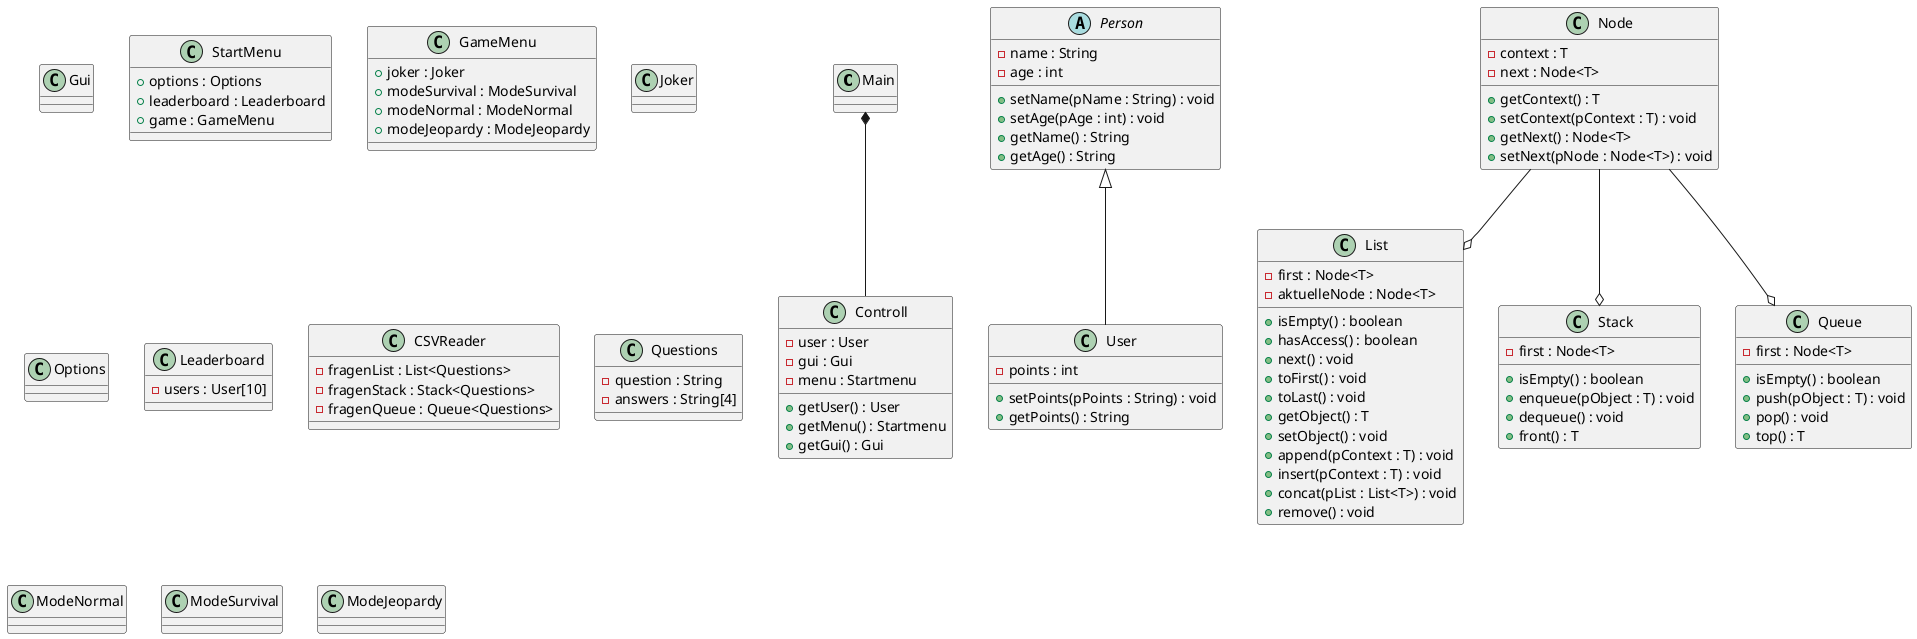 @startuml
'https://plantuml.com/class-diagram

 class Main

 class Controll{
 - user : User
 - gui : Gui
 - menu : Startmenu
 + getUser() : User
 + getMenu() : Startmenu
 + getGui() : Gui
 }

 class User{
 - points : int

 + setPoints(pPoints : String) : void
 + getPoints() : String
 }

 abstract class Person{
 - name : String
 - age : int

 + setName(pName : String) : void
 + setAge(pAge : int) : void
 + getName() : String
 + getAge() : String
 }

 class Gui{

 }

 class StartMenu{
 + options : Options
 + leaderboard : Leaderboard
 + game : GameMenu
 }

 class GameMenu{
 + joker : Joker
 + modeSurvival : ModeSurvival
 + modeNormal : ModeNormal
 + modeJeopardy : ModeJeopardy
 }

 class Joker{

 }

 class Options{

 }

 class Leaderboard{
 - users : User[10]
 }

 class CSVReader{
 - fragenList : List<Questions>
 - fragenStack : Stack<Questions>
 - fragenQueue : Queue<Questions>
 }

 class Node{
 - context : T
 - next : Node<T>

 + getContext() : T
 + setContext(pContext : T) : void
 + getNext() : Node<T>
 + setNext(pNode : Node<T>) : void
 }

 class List{
 - first : Node<T>
 - aktuelleNode : Node<T>

 + isEmpty() : boolean
 + hasAccess() : boolean
 + next() : void
 + toFirst() : void
 + toLast() : void
 + getObject() : T
 + setObject() : void
 + append(pContext : T) : void
 + insert(pContext : T) : void
 + concat(pList : List<T>) : void
 + remove() : void
 }

 class Stack{
 - first : Node<T>

 + isEmpty() : boolean
 + enqueue(pObject : T) : void
 + dequeue() : void
 + front() : T
 }

 class Queue{
 - first : Node<T>

 + isEmpty() : boolean
 + push(pObject : T) : void
 + pop() : void
 + top() : T
 }

 class Questions{
 - question : String
 - answers : String[4]
 }

 class ModeNormal{

 }

 class ModeSurvival{

 }

 class ModeJeopardy{

 }



 Main *-- Controll

 Person <|-- User

 Node --o Stack
 Node --o Queue
 Node --o List



@enduml